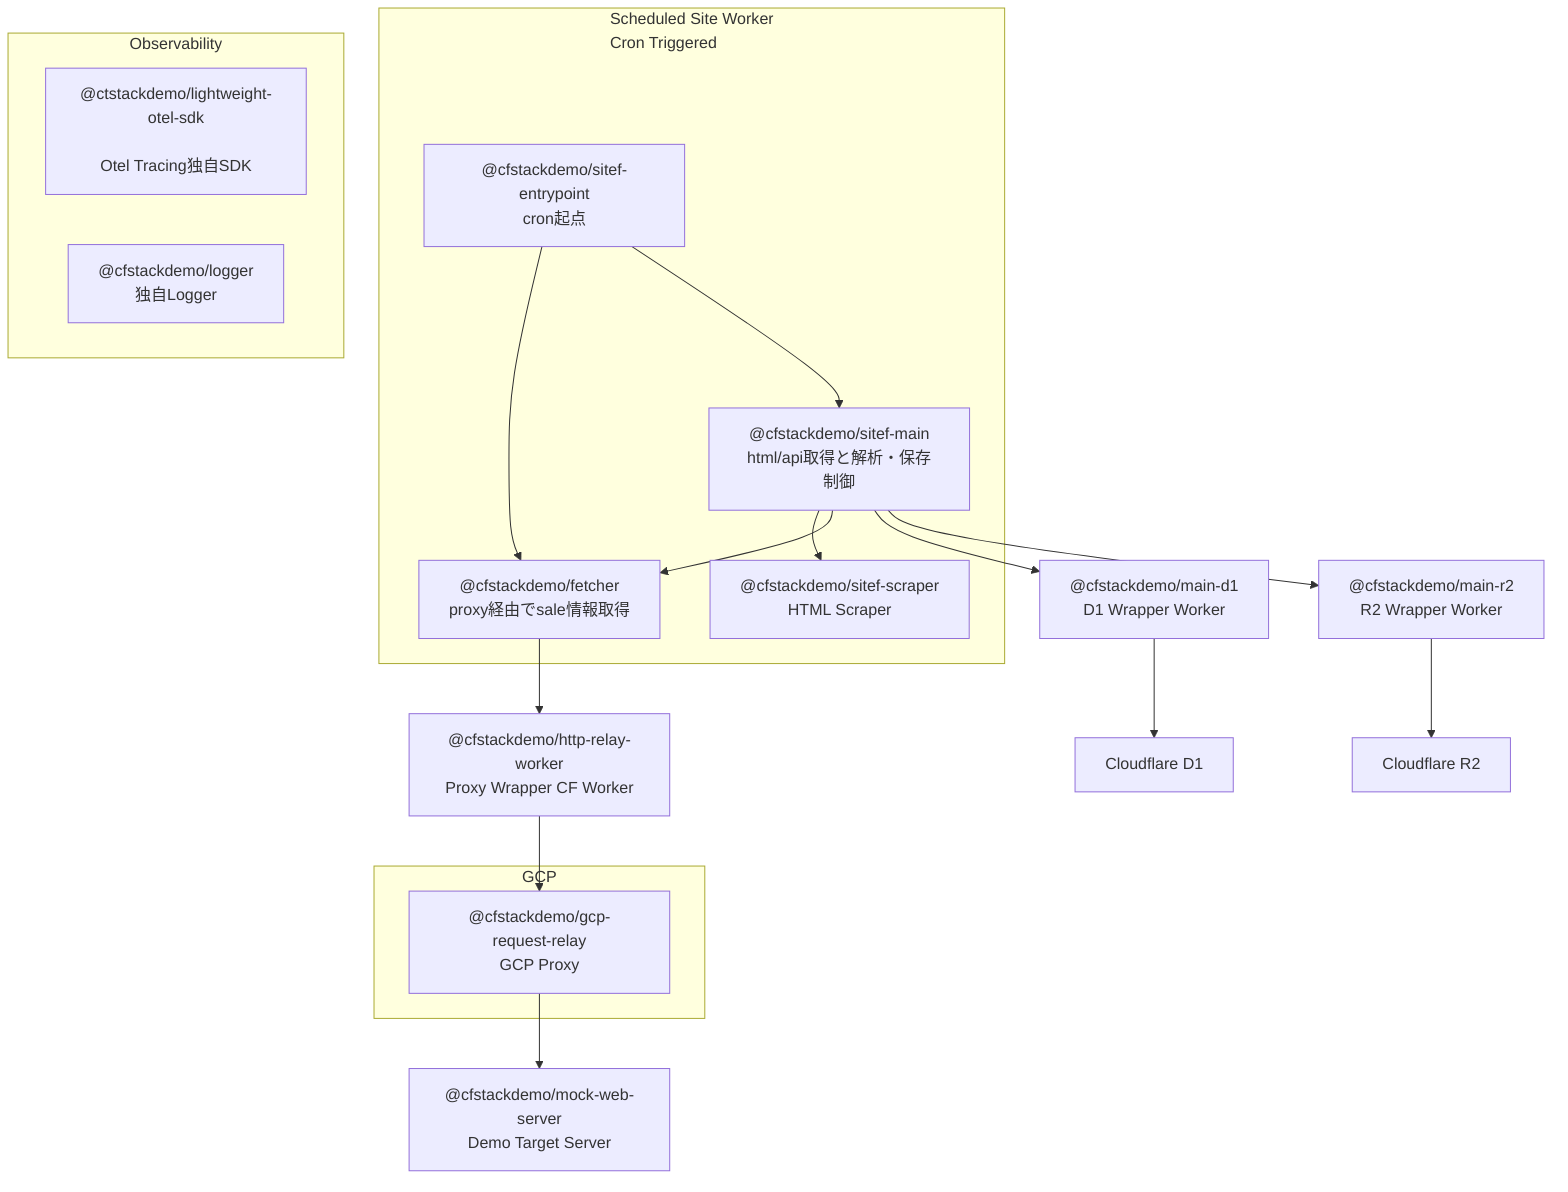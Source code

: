 flowchart TD
  subgraph cron["Scheduled Site Worker<br/>Cron Triggered"]
    entrypoint["@cfstackdemo/sitef-entrypoint<br/>cron起点"]
    fetcher["@cfstackdemo/fetcher<br/>proxy経由でsale情報取得"]
    main["@cfstackdemo/sitef-main<br/>html/api取得と解析・保存制御"]
    scraper["@cfstackdemo/sitef-scraper<br/>HTML Scraper"]
  end

  entrypoint --> fetcher
  entrypoint --> main
  main --> scraper
  main --> fetcher

  main --> d1Wrapper["@cfstackdemo/main-d1<br/>D1 Wrapper Worker"] --> d1[Cloudflare D1]
  main --> r2Wrapper["@cfstackdemo/main-r2<br/>R2 Wrapper Worker"] --> r2[Cloudflare R2]

  cfWrapper["@cfstackdemo/http-relay-worker<br/>Proxy Wrapper CF Worker"]
  mockServer["@cfstackdemo/mock-web-server<br/>Demo Target Server"]

  subgraph GCP
    gcpProxy["@cfstackdemo/gcp-request-relay<br/>GCP Proxy"]
  end

  fetcher --> cfWrapper --> gcpProxy --> mockServer

  subgraph observability["Observability"]
    otel["@ctstackdemo/lightweight-otel-sdk<br/><br/>Otel Tracing独自SDK"]
    logger["@cfstackdemo/logger<br/>独自Logger"]
  end